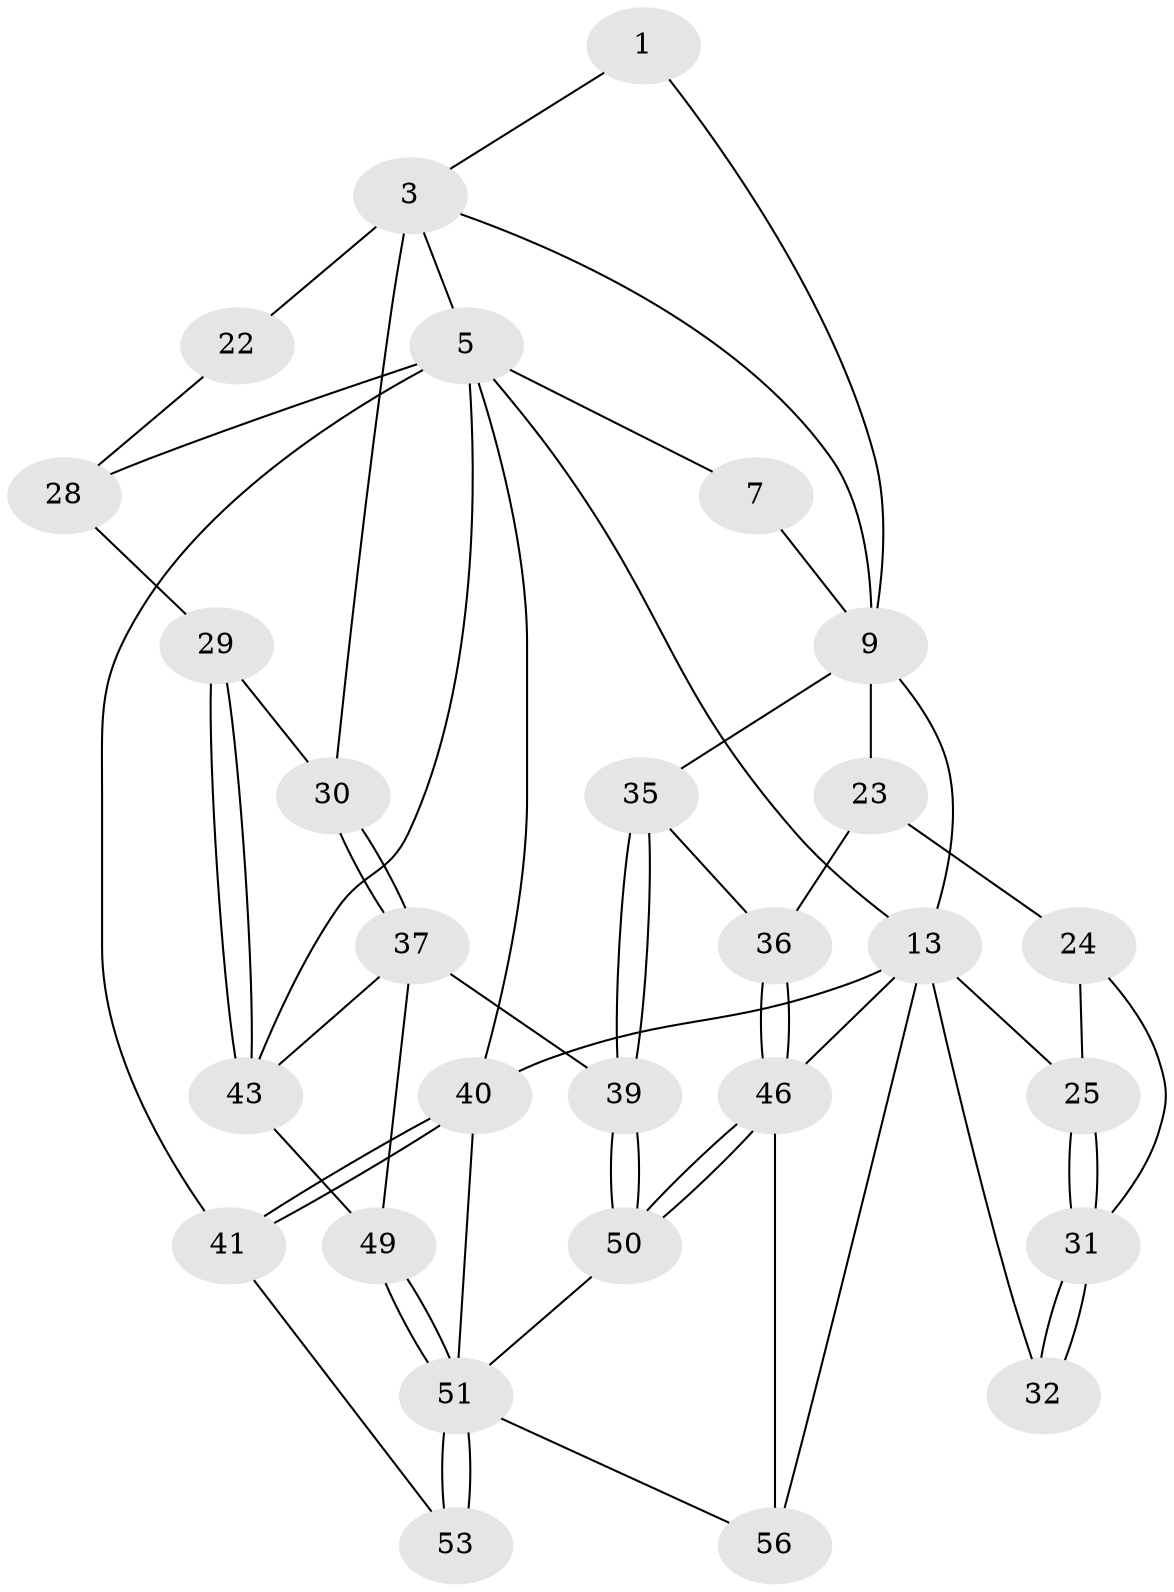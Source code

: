 // original degree distribution, {3: 0.03508771929824561, 4: 0.24561403508771928, 5: 0.5263157894736842, 6: 0.19298245614035087}
// Generated by graph-tools (version 1.1) at 2025/17/03/09/25 04:17:07]
// undirected, 28 vertices, 60 edges
graph export_dot {
graph [start="1"]
  node [color=gray90,style=filled];
  1 [pos="+0.7678706878242639+0",super="+2"];
  3 [pos="+0.8930208188945886+0.18838189312099904",super="+4+19"];
  5 [pos="+1+0.07260412083146311",super="+6+27"];
  7 [pos="+0.7626511875759939+0"];
  9 [pos="+0.6077790688374778+0.30307410701190884",super="+21+10"];
  13 [pos="+0+0",super="+18+14+45"];
  22 [pos="+0.9479531282218514+0.31596340338171747"];
  23 [pos="+0.2864573864787315+0.3019684939487924",super="+26"];
  24 [pos="+0.2832907098710799+0.30232602251413804",super="+33"];
  25 [pos="+0.19085231322605292+0.30099546326266"];
  28 [pos="+0.9515629927582167+0.3271379684904181"];
  29 [pos="+0.8969834788720038+0.44420560893332195"];
  30 [pos="+0.7792599778735411+0.4175138236205019"];
  31 [pos="+0.11171258708786838+0.49438325215196904"];
  32 [pos="+0+0.5438519117903452"];
  35 [pos="+0.5654609201546118+0.48643485282763466"];
  36 [pos="+0.34557516704431096+0.5672338796813697"];
  37 [pos="+0.7664178356535084+0.5412318591006006",super="+38"];
  39 [pos="+0.6007660807858094+0.6211752022559156"];
  40 [pos="+1+1"];
  41 [pos="+1+0.7436301972663596"];
  43 [pos="+1+0.5612775567230025",super="+44"];
  46 [pos="+0.3660953219409003+0.7865419458147952",super="+47"];
  49 [pos="+0.8218528653747016+0.6853708673708654"];
  50 [pos="+0.5153478925136864+0.792074407159335"];
  51 [pos="+0.7878167048014667+0.821327828667081",super="+52"];
  53 [pos="+0.8143109524457797+0.8574079798592714"];
  56 [pos="+0.2512067517047921+1"];
  1 -- 3;
  1 -- 9;
  3 -- 5;
  3 -- 22 [weight=2];
  3 -- 30;
  3 -- 9;
  5 -- 40;
  5 -- 13;
  5 -- 7;
  5 -- 41;
  5 -- 43;
  5 -- 28;
  7 -- 9;
  9 -- 35;
  9 -- 23 [weight=2];
  9 -- 13;
  13 -- 32 [weight=2];
  13 -- 25;
  13 -- 40;
  13 -- 56;
  13 -- 46 [weight=2];
  22 -- 28;
  23 -- 24 [weight=2];
  23 -- 36;
  24 -- 25;
  24 -- 31;
  25 -- 31;
  25 -- 31;
  28 -- 29;
  29 -- 30;
  29 -- 43;
  29 -- 43;
  30 -- 37;
  30 -- 37;
  31 -- 32;
  31 -- 32;
  35 -- 36;
  35 -- 39;
  35 -- 39;
  36 -- 46;
  36 -- 46;
  37 -- 43;
  37 -- 49;
  37 -- 39;
  39 -- 50;
  39 -- 50;
  40 -- 41;
  40 -- 41;
  40 -- 51;
  41 -- 53;
  43 -- 49;
  46 -- 50;
  46 -- 50;
  46 -- 56;
  49 -- 51;
  49 -- 51;
  50 -- 51;
  51 -- 53 [weight=2];
  51 -- 53;
  51 -- 56;
}
